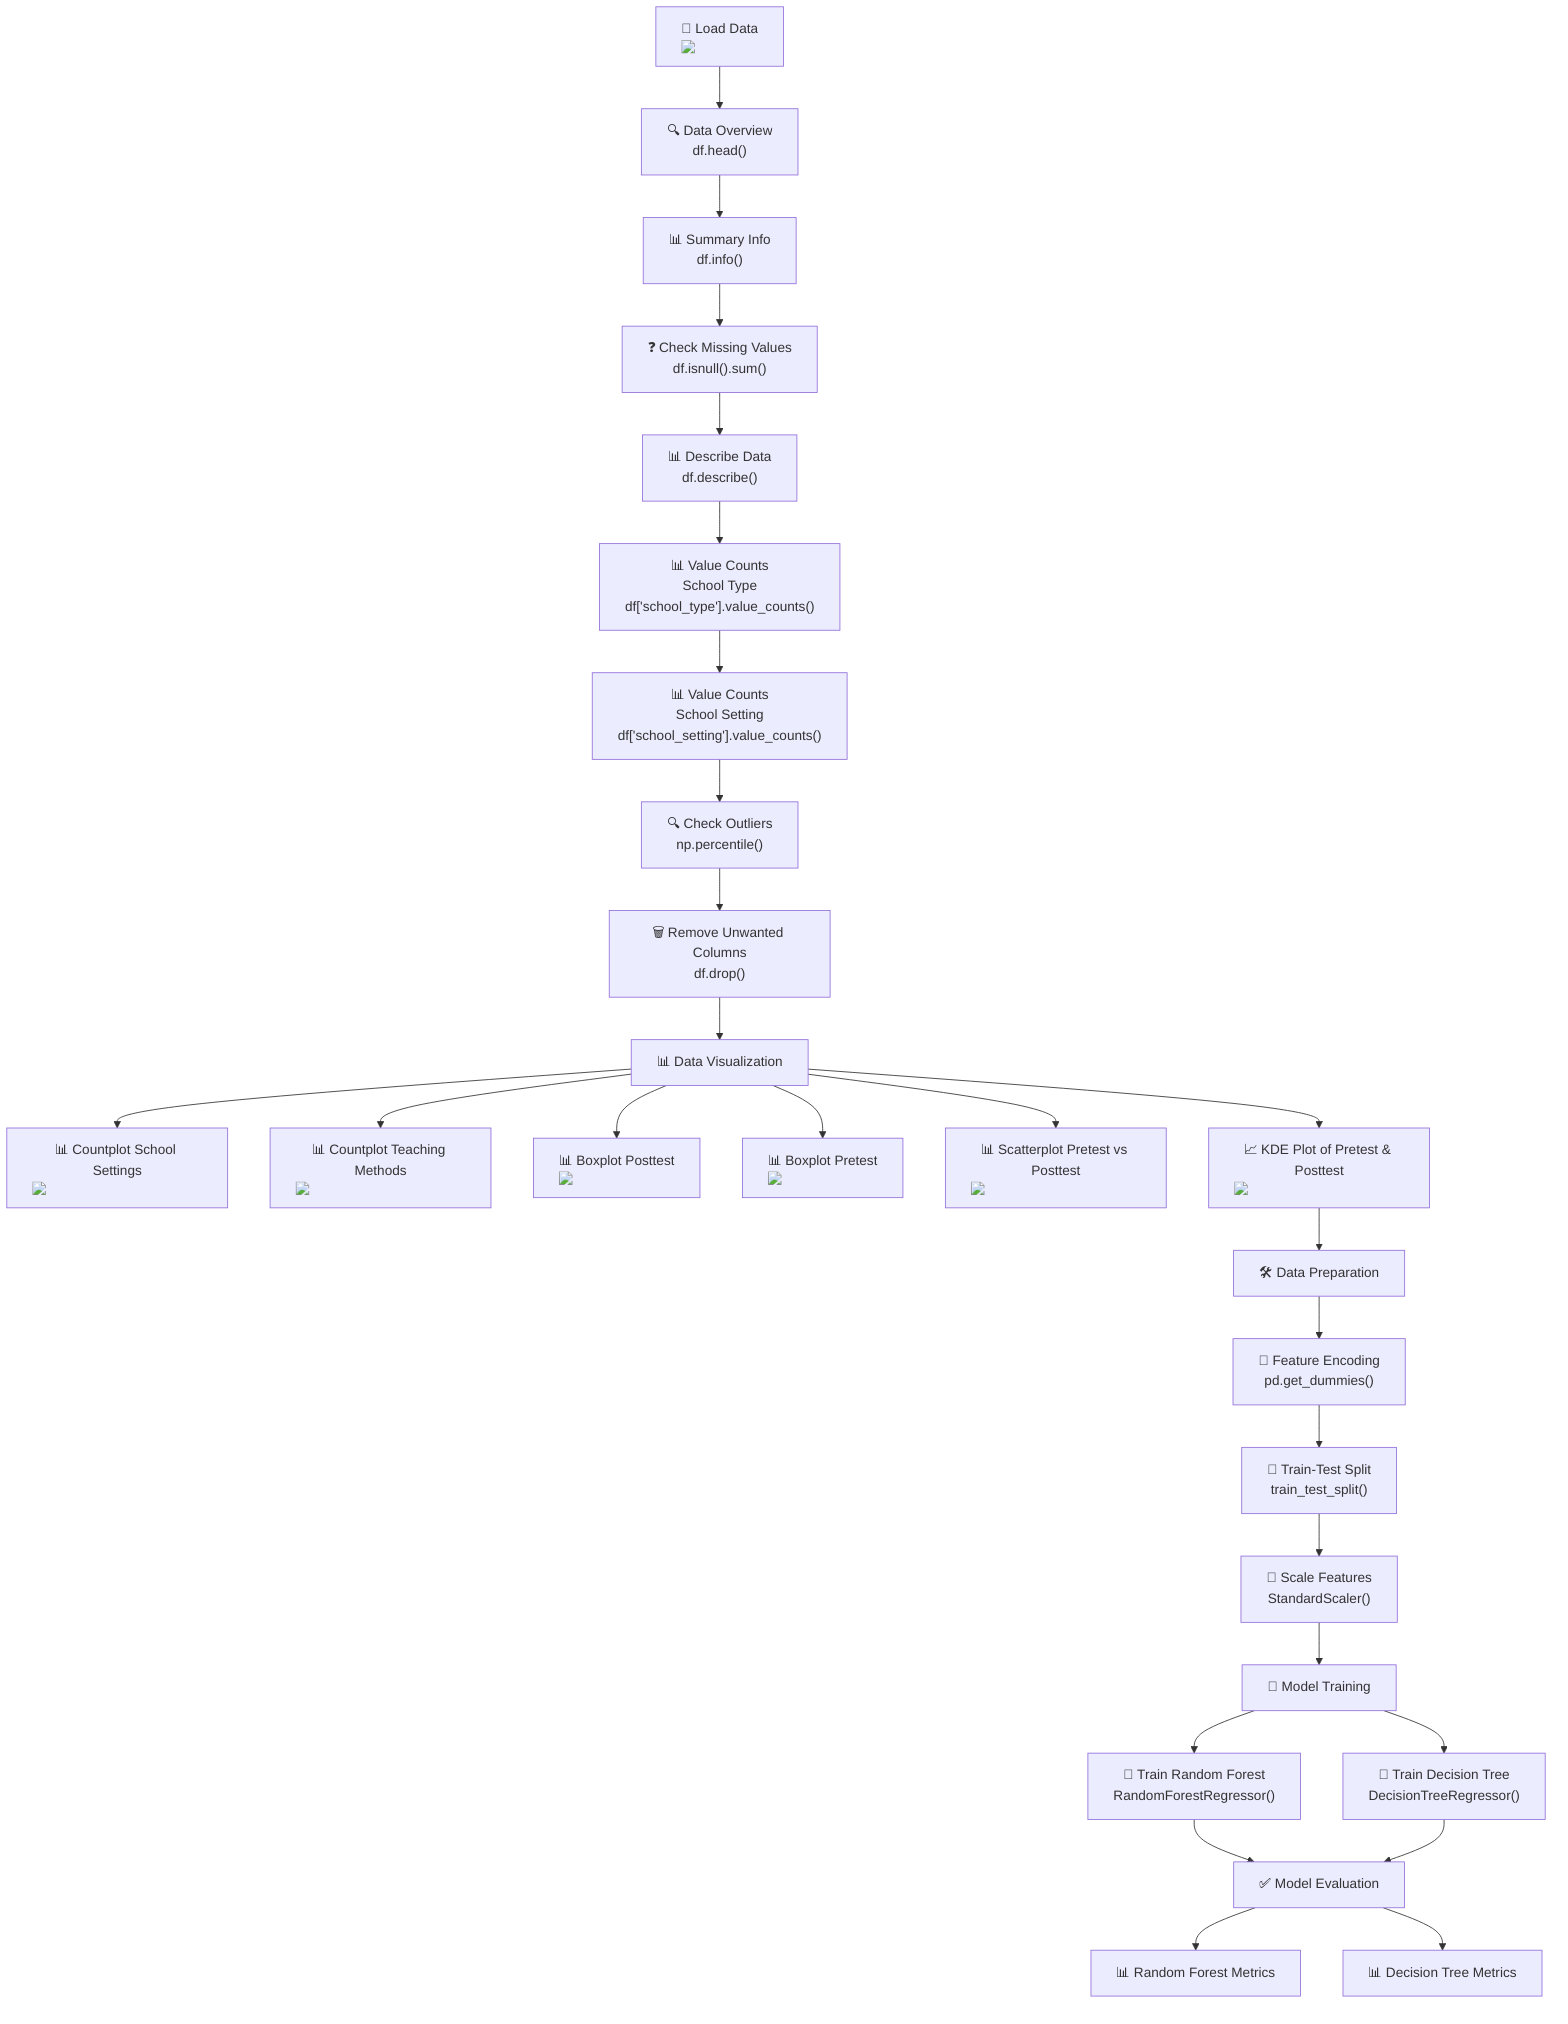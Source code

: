 flowchart TD
    A["📄 Load Data<br/><img src='file.svg' />"] --> B["🔍 Data Overview<br/>df.head()"]
    B --> C["📊 Summary Info<br/>df.info()"]
    C --> D["❓ Check Missing Values<br/>df.isnull().sum()"]
    D --> E["📊 Describe Data<br/>df.describe()"]
    E --> F["📊 Value Counts<br/>School Type<br/>df['school_type'].value_counts()"]
    F --> G["📊 Value Counts<br/>School Setting<br/>df['school_setting'].value_counts()"]
    G --> H["🔍 Check Outliers<br/>np.percentile()"]
    H --> I["🗑️ Remove Unwanted Columns<br/>df.drop()"]
    I --> J["📊 Data Visualization"]
    
    J --> K["📊 Countplot School Settings<br/><img src='dummy_plots/barplot_template.svg' />"]
    J --> L["📊 Countplot Teaching Methods<br/><img src='dummy_plots/barplot_template.svg' />"]
    J --> M["📊 Boxplot Posttest<br/><img src='dummy_plots/boxplot_template.svg' />"]
    J --> N["📊 Boxplot Pretest<br/><img src='dummy_plots/boxplot_template.svg' />"]
    J --> O["📊 Scatterplot Pretest vs Posttest<br/><img src='dummy_plots/scatter_plot_template.svg' />"]
    J --> P["📈 KDE Plot of Pretest & Posttest<br/><img src='dummy_plots/hist_template.svg' />"]
    
    P --> Q["🛠️ Data Preparation"]
    Q --> R["🔄 Feature Encoding<br/>pd.get_dummies()"]
    R --> S["🔄 Train-Test Split<br/>train_test_split()"]
    S --> T["🔄 Scale Features<br/>StandardScaler()"]
    
    T --> U["🧠 Model Training"]
    U --> V["🌲 Train Random Forest<br/>RandomForestRegressor()"]
    U --> W["🌲 Train Decision Tree<br/>DecisionTreeRegressor()"]
    
    V --> X["✅ Model Evaluation"]
    W --> X
    
    X --> Y["📊 Random Forest Metrics"]
    X --> Z["📊 Decision Tree Metrics"]